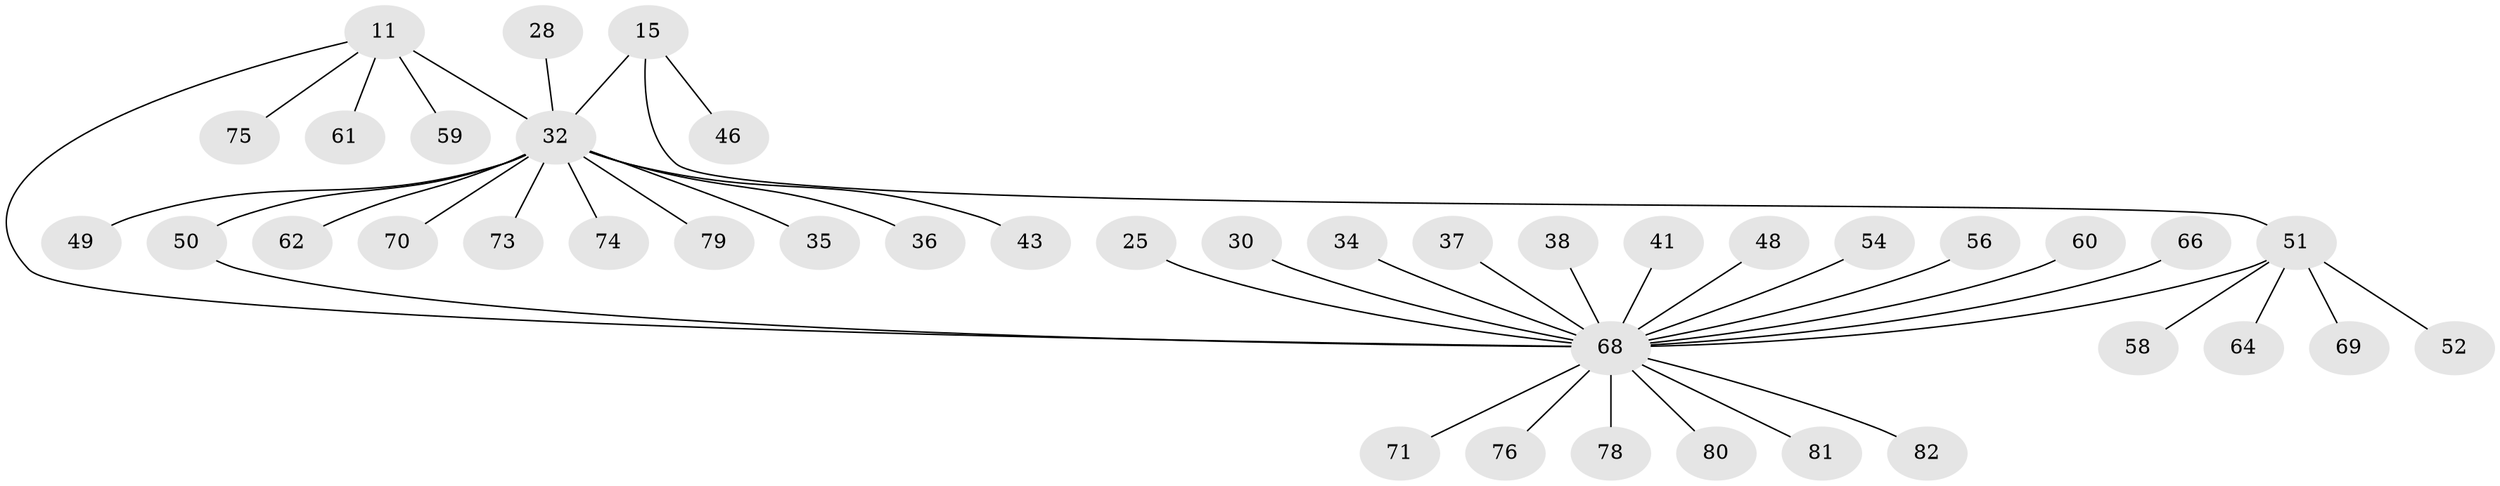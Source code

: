 // original degree distribution, {15: 0.012195121951219513, 3: 0.04878048780487805, 9: 0.012195121951219513, 2: 0.18292682926829268, 10: 0.024390243902439025, 6: 0.024390243902439025, 1: 0.6341463414634146, 4: 0.024390243902439025, 5: 0.024390243902439025, 8: 0.012195121951219513}
// Generated by graph-tools (version 1.1) at 2025/47/03/09/25 04:47:18]
// undirected, 41 vertices, 42 edges
graph export_dot {
graph [start="1"]
  node [color=gray90,style=filled];
  11;
  15;
  25;
  28;
  30 [super="+18"];
  32 [super="+17+24"];
  34;
  35;
  36;
  37;
  38;
  41;
  43;
  46;
  48;
  49;
  50 [super="+23"];
  51 [super="+26+21+22+33+42"];
  52;
  54 [super="+44"];
  56;
  58;
  59;
  60;
  61;
  62;
  64 [super="+55"];
  66;
  68 [super="+4+7+6+9+12+16"];
  69;
  70;
  71;
  73;
  74 [super="+29"];
  75;
  76;
  78 [super="+72"];
  79 [super="+77"];
  80 [super="+8+27"];
  81;
  82 [super="+14+39+47+67"];
  11 -- 59;
  11 -- 61;
  11 -- 75;
  11 -- 68;
  11 -- 32 [weight=2];
  15 -- 46;
  15 -- 51;
  15 -- 32 [weight=2];
  25 -- 68;
  28 -- 32;
  30 -- 68;
  32 -- 50;
  32 -- 35;
  32 -- 36;
  32 -- 70;
  32 -- 73;
  32 -- 74;
  32 -- 43;
  32 -- 79;
  32 -- 49;
  32 -- 62;
  34 -- 68;
  37 -- 68;
  38 -- 68;
  41 -- 68;
  48 -- 68;
  50 -- 68 [weight=2];
  51 -- 68 [weight=2];
  51 -- 69;
  51 -- 52;
  51 -- 58;
  51 -- 64;
  54 -- 68;
  56 -- 68;
  60 -- 68;
  66 -- 68;
  68 -- 71;
  68 -- 81;
  68 -- 76;
  68 -- 80;
  68 -- 78 [weight=2];
  68 -- 82;
}
